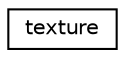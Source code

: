 digraph "Graphe hiérarchique des classes"
{
  edge [fontname="Helvetica",fontsize="10",labelfontname="Helvetica",labelfontsize="10"];
  node [fontname="Helvetica",fontsize="10",shape=record];
  rankdir="LR";
  Node0 [label="texture",height=0.2,width=0.4,color="black", fillcolor="white", style="filled",URL="$classtexture.html"];
}
